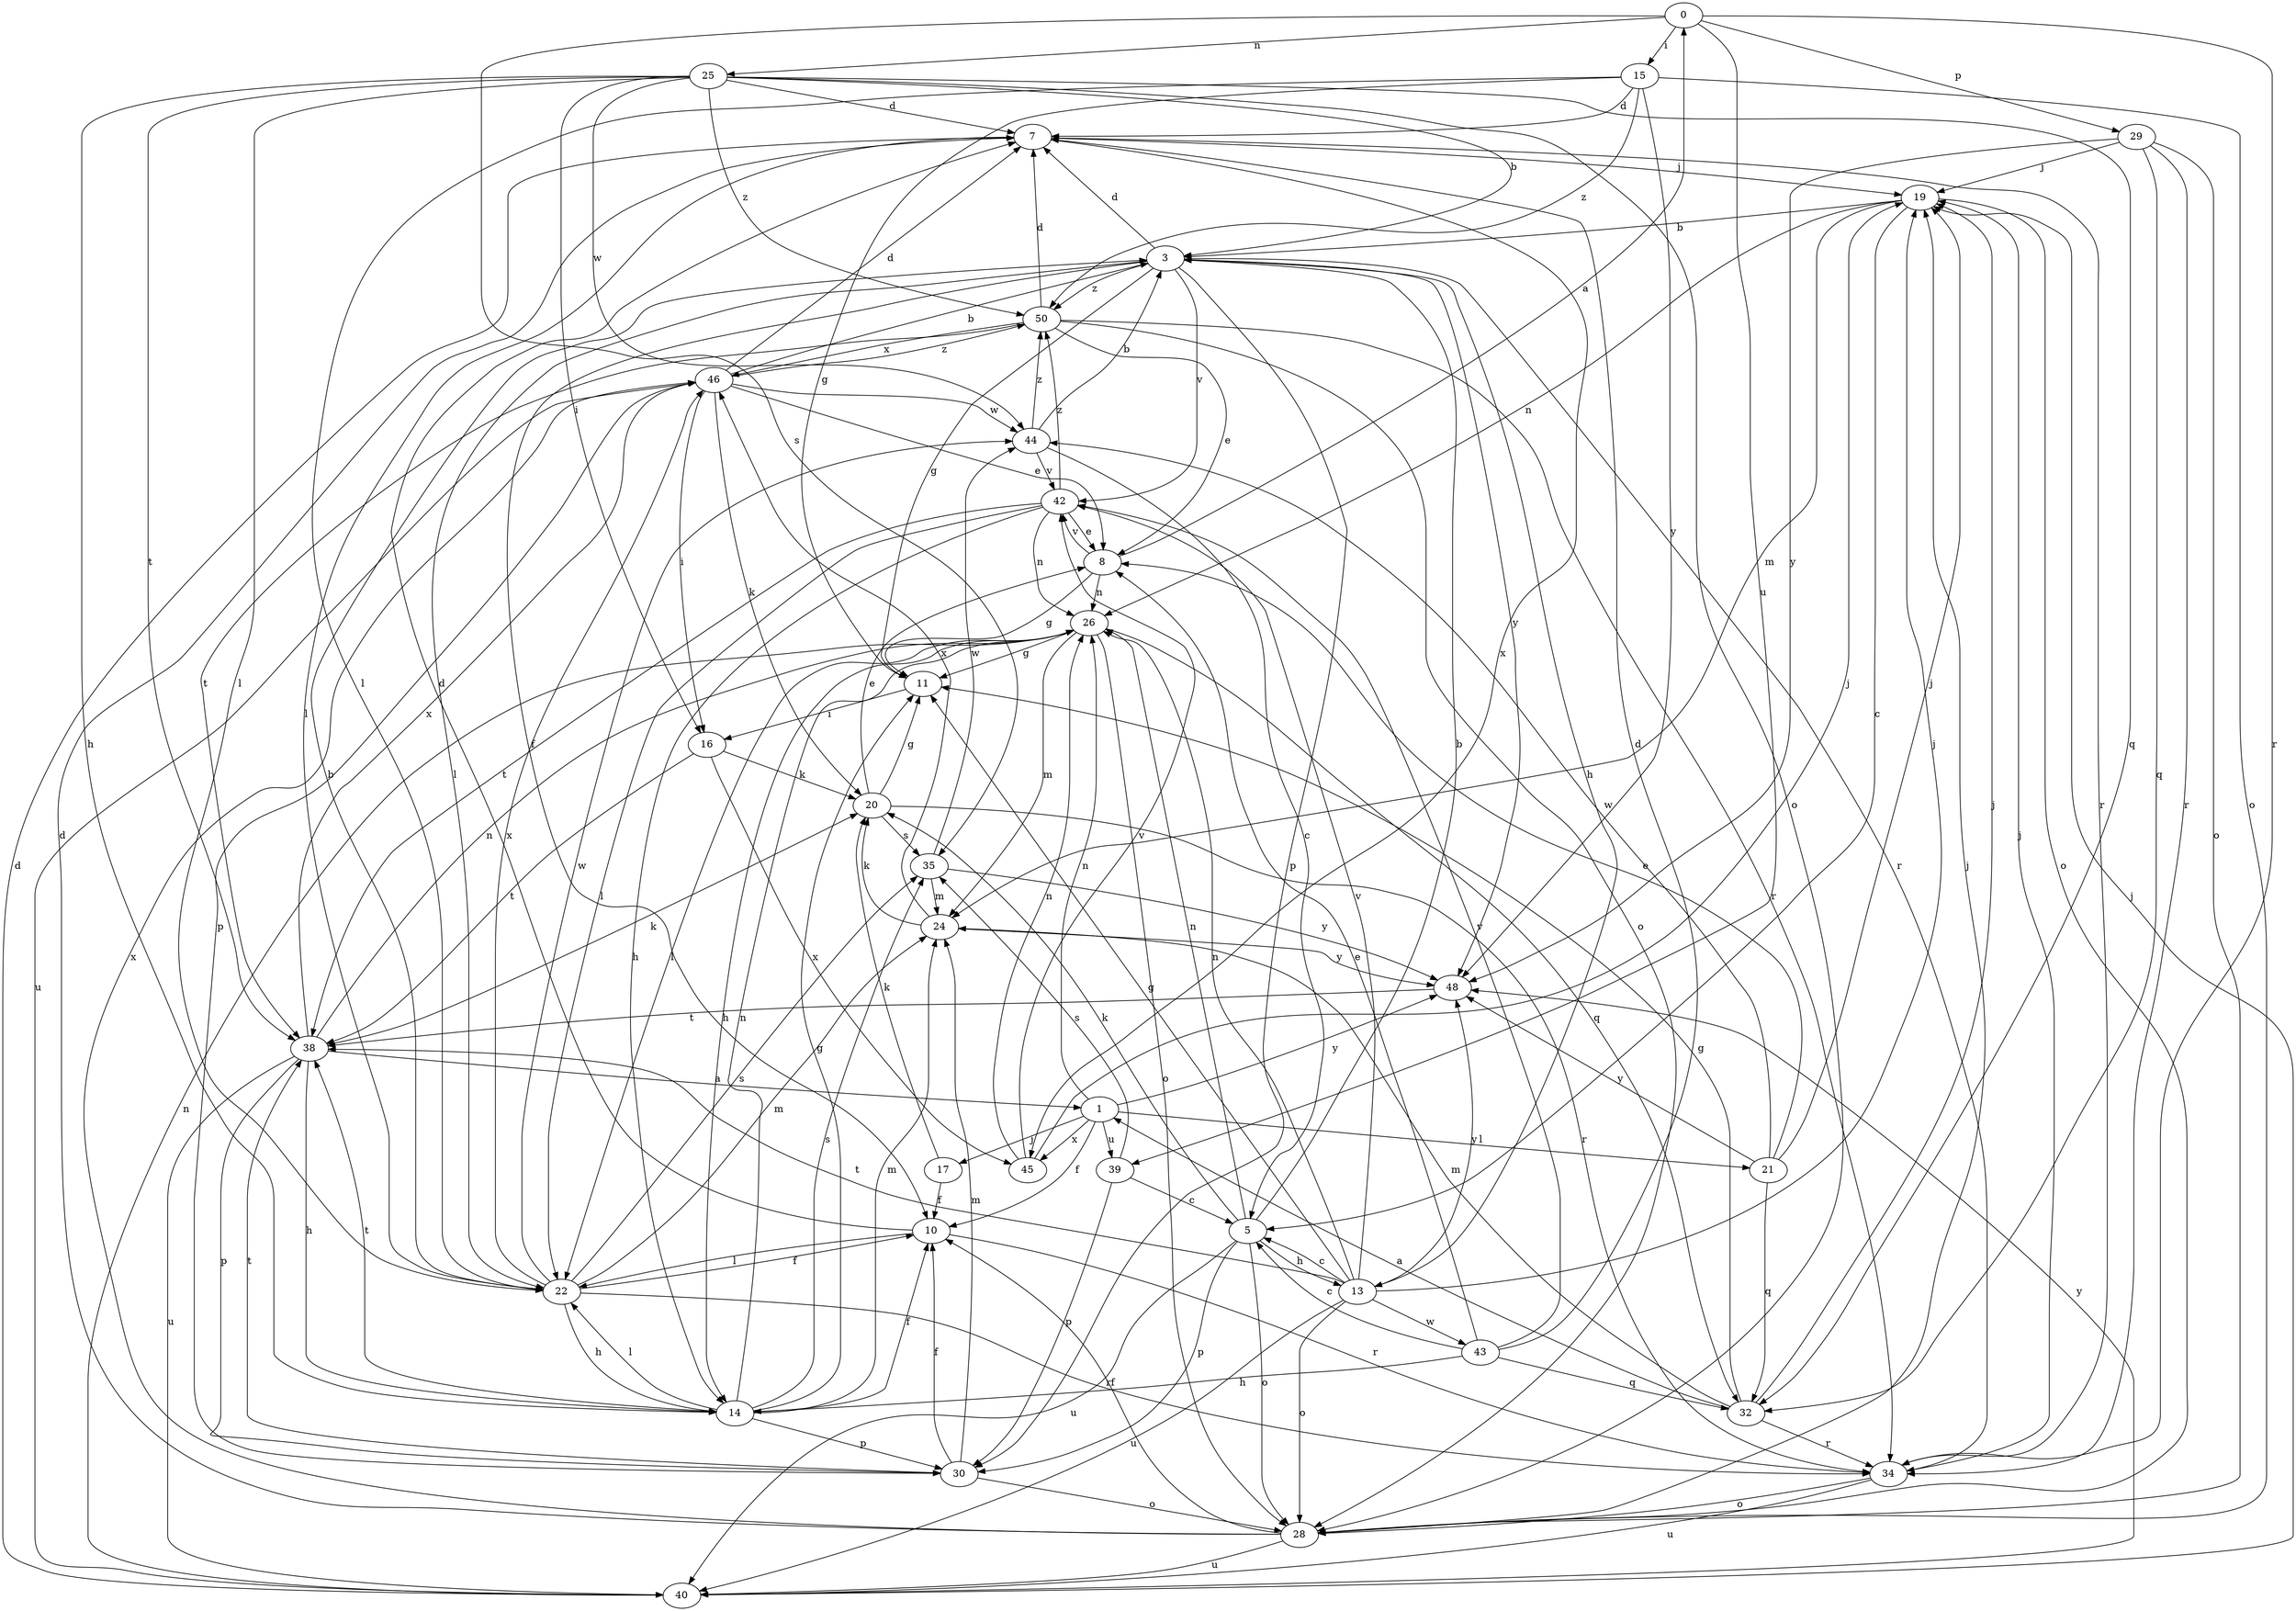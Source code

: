 strict digraph  {
0;
1;
3;
5;
7;
8;
10;
11;
13;
14;
15;
16;
17;
19;
20;
21;
22;
24;
25;
26;
28;
29;
30;
32;
34;
35;
38;
39;
40;
42;
43;
44;
45;
46;
48;
50;
0 -> 15  [label=i];
0 -> 25  [label=n];
0 -> 29  [label=p];
0 -> 34  [label=r];
0 -> 35  [label=s];
0 -> 39  [label=u];
1 -> 10  [label=f];
1 -> 17  [label=j];
1 -> 21  [label=l];
1 -> 26  [label=n];
1 -> 39  [label=u];
1 -> 45  [label=x];
1 -> 48  [label=y];
3 -> 7  [label=d];
3 -> 10  [label=f];
3 -> 11  [label=g];
3 -> 13  [label=h];
3 -> 22  [label=l];
3 -> 30  [label=p];
3 -> 34  [label=r];
3 -> 42  [label=v];
3 -> 48  [label=y];
3 -> 50  [label=z];
5 -> 3  [label=b];
5 -> 13  [label=h];
5 -> 20  [label=k];
5 -> 26  [label=n];
5 -> 28  [label=o];
5 -> 30  [label=p];
5 -> 40  [label=u];
7 -> 19  [label=j];
7 -> 22  [label=l];
7 -> 34  [label=r];
7 -> 45  [label=x];
8 -> 0  [label=a];
8 -> 11  [label=g];
8 -> 26  [label=n];
8 -> 42  [label=v];
10 -> 7  [label=d];
10 -> 22  [label=l];
10 -> 34  [label=r];
11 -> 16  [label=i];
13 -> 5  [label=c];
13 -> 11  [label=g];
13 -> 19  [label=j];
13 -> 26  [label=n];
13 -> 28  [label=o];
13 -> 38  [label=t];
13 -> 40  [label=u];
13 -> 42  [label=v];
13 -> 43  [label=w];
13 -> 48  [label=y];
14 -> 10  [label=f];
14 -> 11  [label=g];
14 -> 22  [label=l];
14 -> 24  [label=m];
14 -> 26  [label=n];
14 -> 30  [label=p];
14 -> 35  [label=s];
14 -> 38  [label=t];
15 -> 7  [label=d];
15 -> 11  [label=g];
15 -> 22  [label=l];
15 -> 28  [label=o];
15 -> 48  [label=y];
15 -> 50  [label=z];
16 -> 20  [label=k];
16 -> 38  [label=t];
16 -> 45  [label=x];
17 -> 10  [label=f];
17 -> 20  [label=k];
19 -> 3  [label=b];
19 -> 5  [label=c];
19 -> 24  [label=m];
19 -> 26  [label=n];
19 -> 28  [label=o];
20 -> 8  [label=e];
20 -> 11  [label=g];
20 -> 34  [label=r];
20 -> 35  [label=s];
21 -> 8  [label=e];
21 -> 19  [label=j];
21 -> 32  [label=q];
21 -> 44  [label=w];
21 -> 48  [label=y];
22 -> 3  [label=b];
22 -> 10  [label=f];
22 -> 14  [label=h];
22 -> 24  [label=m];
22 -> 34  [label=r];
22 -> 35  [label=s];
22 -> 44  [label=w];
22 -> 46  [label=x];
24 -> 20  [label=k];
24 -> 46  [label=x];
24 -> 48  [label=y];
25 -> 3  [label=b];
25 -> 7  [label=d];
25 -> 14  [label=h];
25 -> 16  [label=i];
25 -> 22  [label=l];
25 -> 28  [label=o];
25 -> 32  [label=q];
25 -> 38  [label=t];
25 -> 44  [label=w];
25 -> 50  [label=z];
26 -> 11  [label=g];
26 -> 14  [label=h];
26 -> 22  [label=l];
26 -> 24  [label=m];
26 -> 28  [label=o];
26 -> 32  [label=q];
28 -> 7  [label=d];
28 -> 10  [label=f];
28 -> 19  [label=j];
28 -> 40  [label=u];
28 -> 46  [label=x];
29 -> 19  [label=j];
29 -> 28  [label=o];
29 -> 32  [label=q];
29 -> 34  [label=r];
29 -> 48  [label=y];
30 -> 10  [label=f];
30 -> 24  [label=m];
30 -> 28  [label=o];
30 -> 38  [label=t];
32 -> 1  [label=a];
32 -> 11  [label=g];
32 -> 19  [label=j];
32 -> 24  [label=m];
32 -> 34  [label=r];
34 -> 19  [label=j];
34 -> 28  [label=o];
34 -> 40  [label=u];
35 -> 24  [label=m];
35 -> 44  [label=w];
35 -> 48  [label=y];
38 -> 1  [label=a];
38 -> 14  [label=h];
38 -> 20  [label=k];
38 -> 26  [label=n];
38 -> 30  [label=p];
38 -> 40  [label=u];
38 -> 46  [label=x];
39 -> 5  [label=c];
39 -> 30  [label=p];
39 -> 35  [label=s];
40 -> 7  [label=d];
40 -> 19  [label=j];
40 -> 26  [label=n];
40 -> 48  [label=y];
42 -> 8  [label=e];
42 -> 14  [label=h];
42 -> 22  [label=l];
42 -> 26  [label=n];
42 -> 38  [label=t];
42 -> 50  [label=z];
43 -> 5  [label=c];
43 -> 7  [label=d];
43 -> 8  [label=e];
43 -> 14  [label=h];
43 -> 32  [label=q];
43 -> 42  [label=v];
44 -> 3  [label=b];
44 -> 5  [label=c];
44 -> 42  [label=v];
44 -> 50  [label=z];
45 -> 19  [label=j];
45 -> 26  [label=n];
45 -> 42  [label=v];
46 -> 3  [label=b];
46 -> 7  [label=d];
46 -> 8  [label=e];
46 -> 16  [label=i];
46 -> 20  [label=k];
46 -> 30  [label=p];
46 -> 40  [label=u];
46 -> 44  [label=w];
46 -> 50  [label=z];
48 -> 38  [label=t];
50 -> 7  [label=d];
50 -> 8  [label=e];
50 -> 28  [label=o];
50 -> 34  [label=r];
50 -> 38  [label=t];
50 -> 46  [label=x];
}
